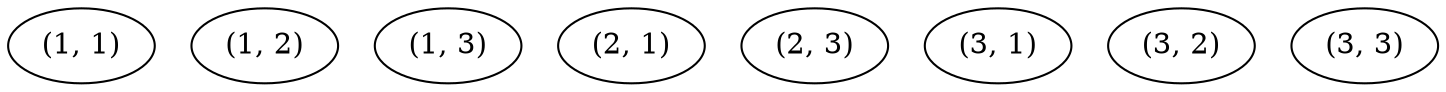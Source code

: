 strict graph "" {
	"(1, 1)"	[tile="Tile(row=1, col=1, pipe=Pipe(name='F', connections=Connections(north=False, south=True, east=True, west=False)), start_tile=True)"];
	"(1, 2)"	[tile="Tile(row=1, col=2, pipe=Pipe(name='-', connections=Connections(north=False, south=False, east=True, west=True)), start_tile=False)"];
	"(1, 3)"	[tile="Tile(row=1, col=3, pipe=Pipe(name='7', connections=Connections(north=False, south=True, east=False, west=True)), start_tile=False)"];
	"(2, 1)"	[tile="Tile(row=2, col=1, pipe=Pipe(name='|', connections=Connections(north=True, south=True, east=False, west=False)), start_tile=False)"];
	"(2, 3)"	[tile="Tile(row=2, col=3, pipe=Pipe(name='|', connections=Connections(north=True, south=True, east=False, west=False)), start_tile=False)"];
	"(3, 1)"	[tile="Tile(row=3, col=1, pipe=Pipe(name='L', connections=Connections(north=True, south=False, east=True, west=False)), start_tile=False)"];
	"(3, 2)"	[tile="Tile(row=3, col=2, pipe=Pipe(name='-', connections=Connections(north=False, south=False, east=True, west=True)), start_tile=False)"];
	"(3, 3)"	[tile="Tile(row=3, col=3, pipe=Pipe(name='J', connections=Connections(north=True, south=False, east=False, west=True)), start_tile=False)"];
}
